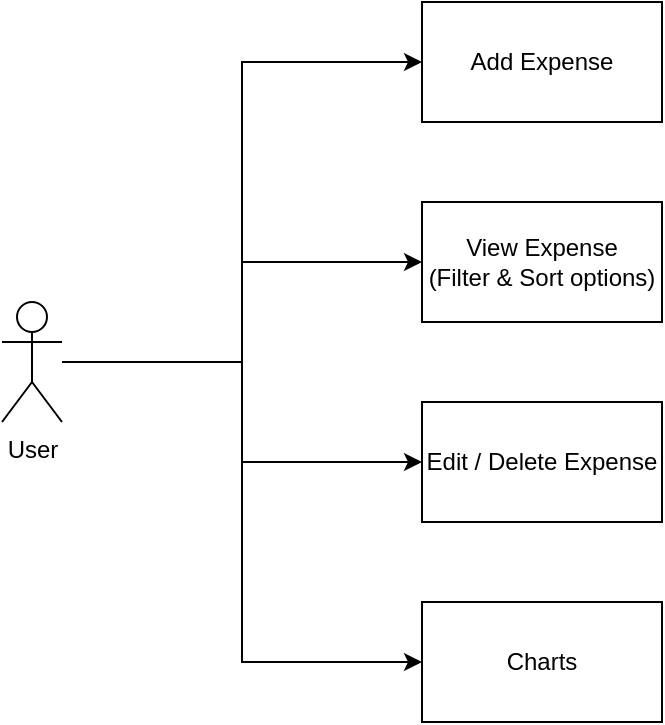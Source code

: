 <mxfile version="20.5.3" type="device"><diagram id="UcITnxmDWH63LB8ey1uv" name="Page-1"><mxGraphModel dx="716" dy="389" grid="1" gridSize="10" guides="1" tooltips="1" connect="1" arrows="1" fold="1" page="1" pageScale="1" pageWidth="850" pageHeight="1100" math="0" shadow="0"><root><mxCell id="0"/><mxCell id="1" parent="0"/><mxCell id="ducnbUj46O3wkfAqzbYr-8" style="edgeStyle=orthogonalEdgeStyle;rounded=0;orthogonalLoop=1;jettySize=auto;html=1;entryX=0;entryY=0.5;entryDx=0;entryDy=0;" edge="1" parent="1" source="ducnbUj46O3wkfAqzbYr-1" target="ducnbUj46O3wkfAqzbYr-4"><mxGeometry relative="1" as="geometry"/></mxCell><mxCell id="ducnbUj46O3wkfAqzbYr-9" style="edgeStyle=orthogonalEdgeStyle;rounded=0;orthogonalLoop=1;jettySize=auto;html=1;entryX=0;entryY=0.5;entryDx=0;entryDy=0;" edge="1" parent="1" source="ducnbUj46O3wkfAqzbYr-1" target="ducnbUj46O3wkfAqzbYr-3"><mxGeometry relative="1" as="geometry"/></mxCell><mxCell id="ducnbUj46O3wkfAqzbYr-10" style="edgeStyle=orthogonalEdgeStyle;rounded=0;orthogonalLoop=1;jettySize=auto;html=1;entryX=0;entryY=0.5;entryDx=0;entryDy=0;" edge="1" parent="1" source="ducnbUj46O3wkfAqzbYr-1" target="ducnbUj46O3wkfAqzbYr-5"><mxGeometry relative="1" as="geometry"/></mxCell><mxCell id="ducnbUj46O3wkfAqzbYr-11" style="edgeStyle=orthogonalEdgeStyle;rounded=0;orthogonalLoop=1;jettySize=auto;html=1;entryX=0;entryY=0.5;entryDx=0;entryDy=0;" edge="1" parent="1" source="ducnbUj46O3wkfAqzbYr-1" target="ducnbUj46O3wkfAqzbYr-6"><mxGeometry relative="1" as="geometry"/></mxCell><mxCell id="ducnbUj46O3wkfAqzbYr-1" value="User" style="shape=umlActor;verticalLabelPosition=bottom;verticalAlign=top;html=1;outlineConnect=0;" vertex="1" parent="1"><mxGeometry x="220" y="240" width="30" height="60" as="geometry"/></mxCell><mxCell id="ducnbUj46O3wkfAqzbYr-3" value="&lt;div&gt;View Expense&lt;/div&gt;(Filter &amp;amp; Sort options)" style="rounded=0;whiteSpace=wrap;html=1;" vertex="1" parent="1"><mxGeometry x="430" y="190" width="120" height="60" as="geometry"/></mxCell><mxCell id="ducnbUj46O3wkfAqzbYr-4" value="&lt;div&gt;Add Expense&lt;br&gt;&lt;/div&gt;" style="rounded=0;whiteSpace=wrap;html=1;" vertex="1" parent="1"><mxGeometry x="430" y="90" width="120" height="60" as="geometry"/></mxCell><mxCell id="ducnbUj46O3wkfAqzbYr-5" value="Edit / Delete Expense" style="rounded=0;whiteSpace=wrap;html=1;" vertex="1" parent="1"><mxGeometry x="430" y="290" width="120" height="60" as="geometry"/></mxCell><mxCell id="ducnbUj46O3wkfAqzbYr-6" value="Charts" style="rounded=0;whiteSpace=wrap;html=1;" vertex="1" parent="1"><mxGeometry x="430" y="390" width="120" height="60" as="geometry"/></mxCell></root></mxGraphModel></diagram></mxfile>